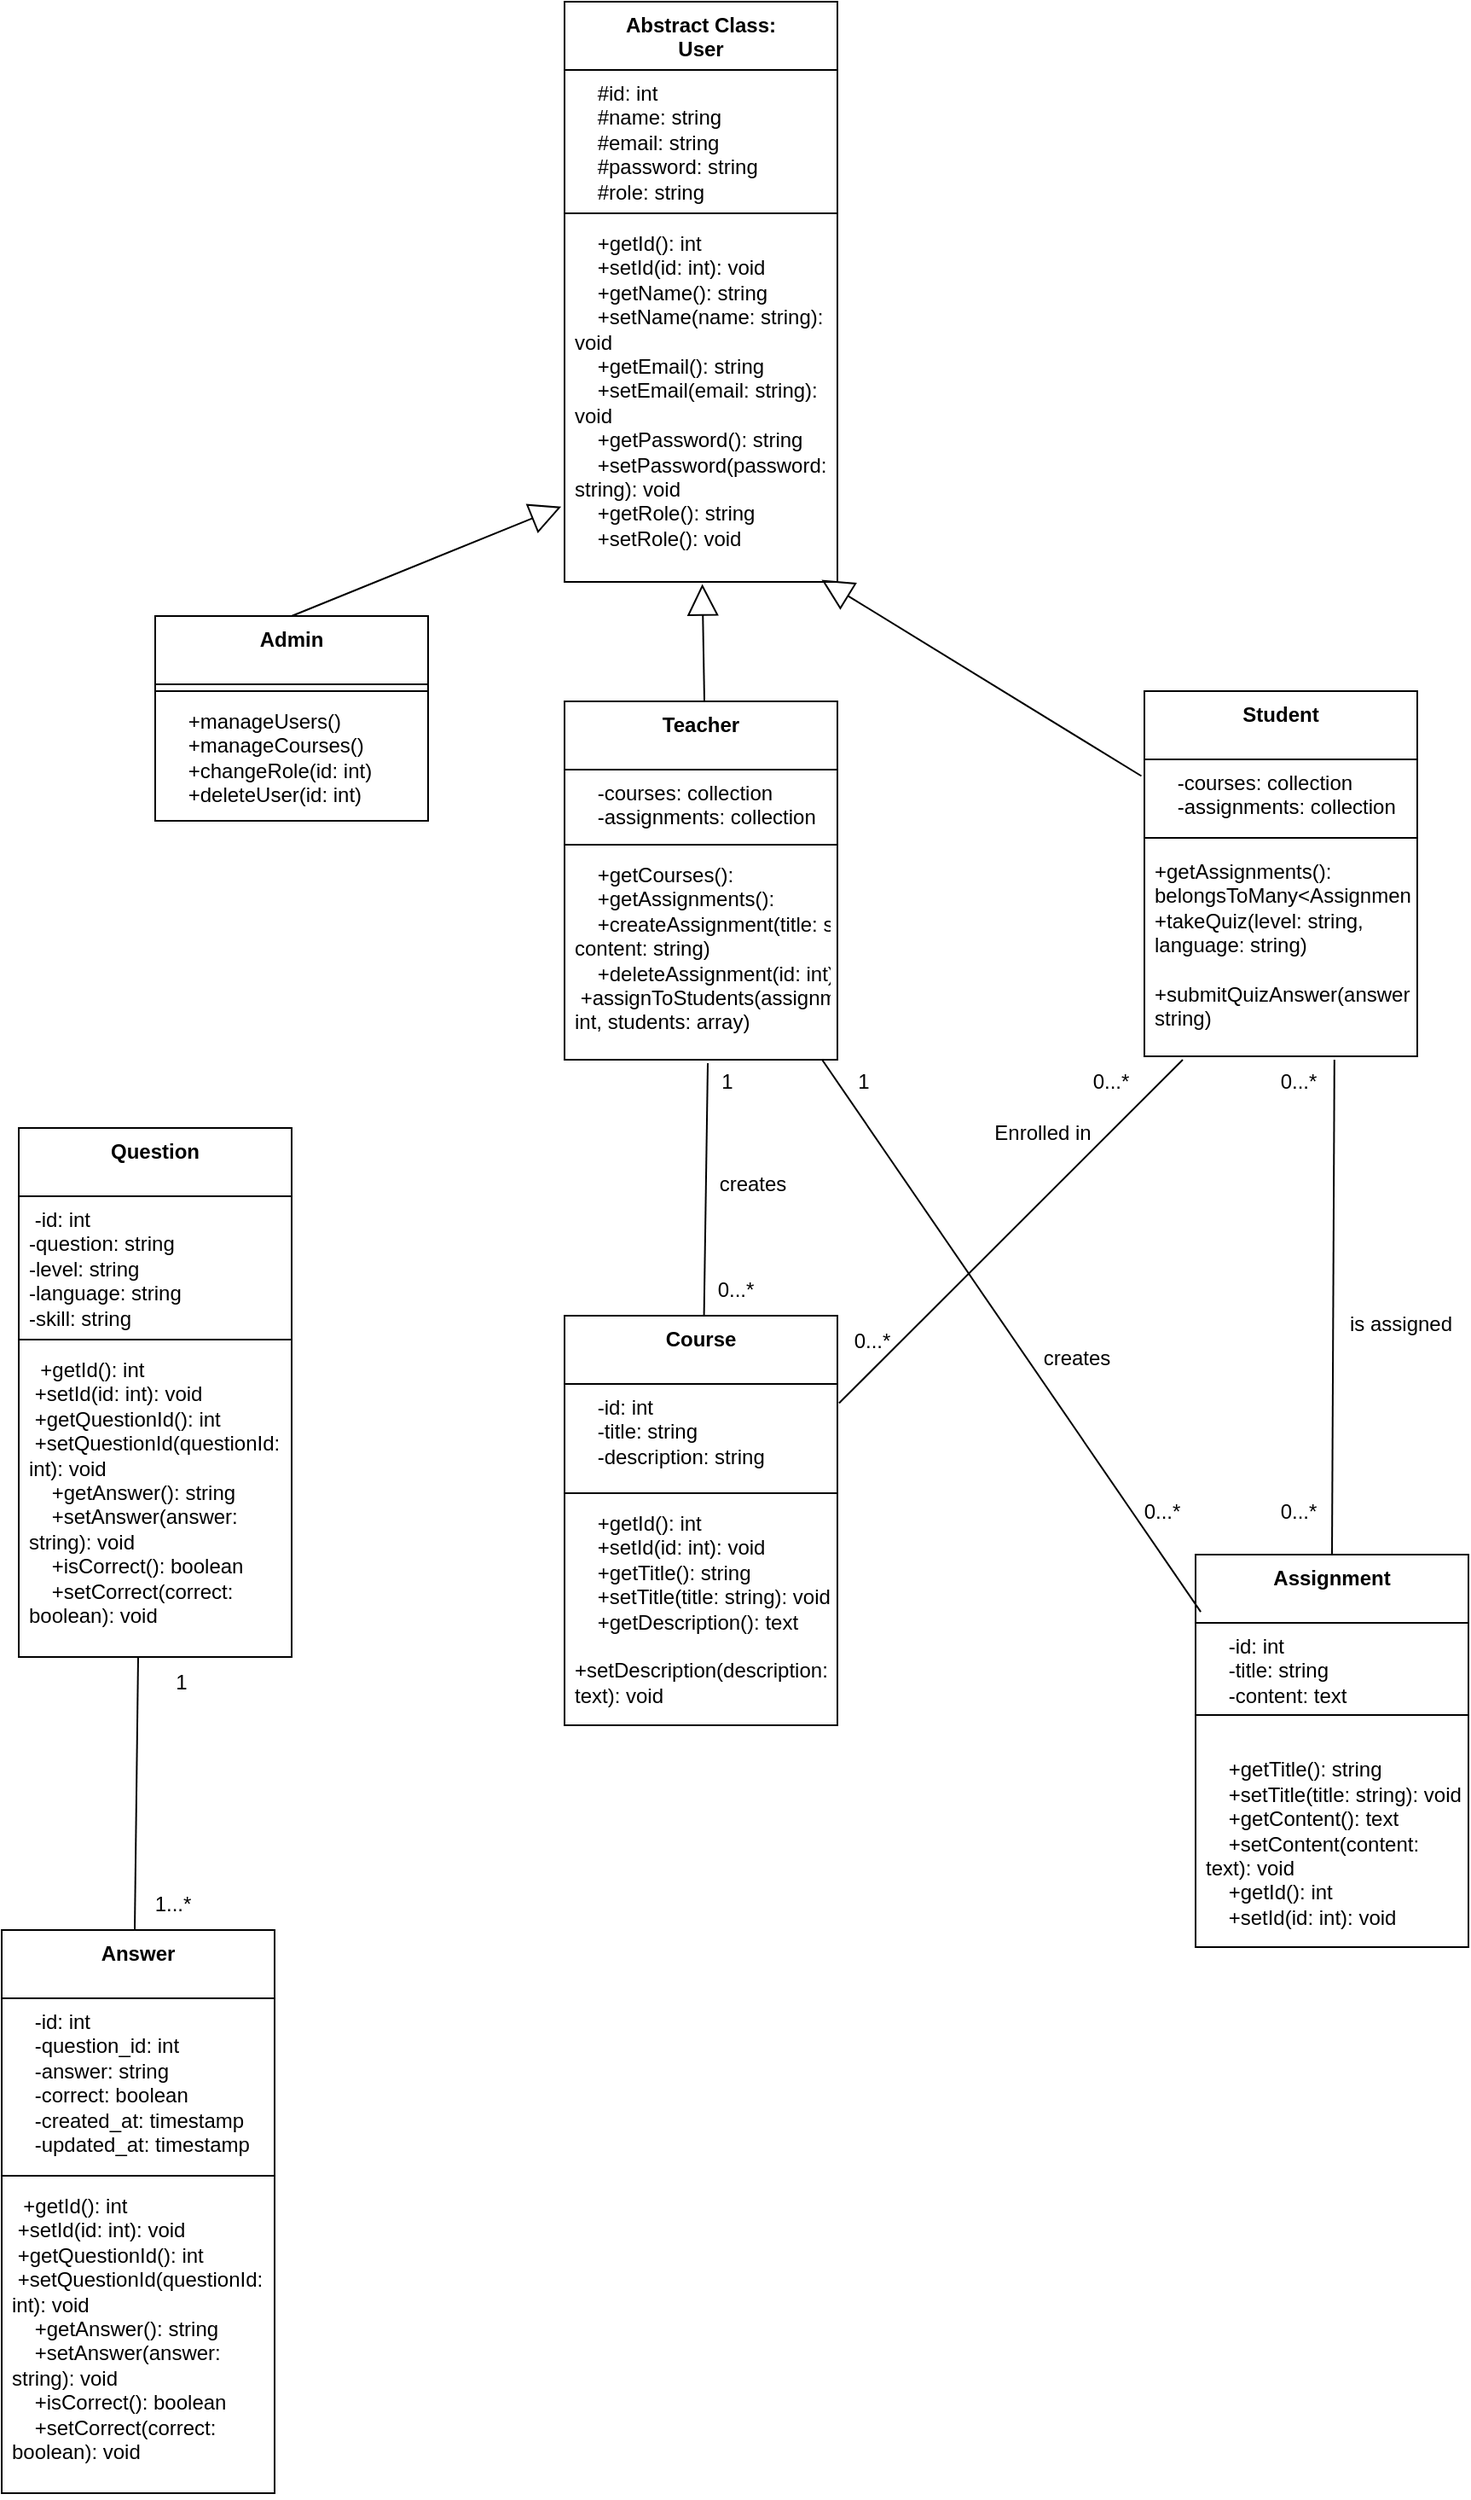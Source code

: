 <mxfile version="26.0.16">
  <diagram id="C5RBs43oDa-KdzZeNtuy" name="Page-1">
    <mxGraphModel dx="2607" dy="1520" grid="1" gridSize="10" guides="1" tooltips="1" connect="1" arrows="1" fold="1" page="1" pageScale="1" pageWidth="1654" pageHeight="2336" math="0" shadow="0">
      <root>
        <mxCell id="WIyWlLk6GJQsqaUBKTNV-0" />
        <mxCell id="WIyWlLk6GJQsqaUBKTNV-1" parent="WIyWlLk6GJQsqaUBKTNV-0" />
        <mxCell id="FCRwLtAqivfEXj3RPyWo-0" value="Abstract Class:&lt;div&gt;User&lt;/div&gt;" style="swimlane;fontStyle=1;align=center;verticalAlign=top;childLayout=stackLayout;horizontal=1;startSize=40;horizontalStack=0;resizeParent=1;resizeParentMax=0;resizeLast=0;collapsible=1;marginBottom=0;whiteSpace=wrap;html=1;" parent="WIyWlLk6GJQsqaUBKTNV-1" vertex="1">
          <mxGeometry x="390" y="30" width="160" height="340" as="geometry" />
        </mxCell>
        <mxCell id="FCRwLtAqivfEXj3RPyWo-1" value="&lt;div&gt;&amp;nbsp; &amp;nbsp; #id: int&lt;/div&gt;&lt;div&gt;&amp;nbsp; &amp;nbsp; #name: string&lt;/div&gt;&lt;div&gt;&amp;nbsp; &amp;nbsp; #email: string&lt;/div&gt;&lt;div&gt;&amp;nbsp; &amp;nbsp; #password: string&lt;/div&gt;&lt;div&gt;&amp;nbsp; &amp;nbsp; #role: string&lt;/div&gt;" style="text;strokeColor=none;fillColor=none;align=left;verticalAlign=top;spacingLeft=4;spacingRight=4;overflow=hidden;rotatable=0;points=[[0,0.5],[1,0.5]];portConstraint=eastwest;whiteSpace=wrap;html=1;" parent="FCRwLtAqivfEXj3RPyWo-0" vertex="1">
          <mxGeometry y="40" width="160" height="80" as="geometry" />
        </mxCell>
        <mxCell id="FCRwLtAqivfEXj3RPyWo-2" value="" style="line;strokeWidth=1;fillColor=none;align=left;verticalAlign=middle;spacingTop=-1;spacingLeft=3;spacingRight=3;rotatable=0;labelPosition=right;points=[];portConstraint=eastwest;strokeColor=inherit;" parent="FCRwLtAqivfEXj3RPyWo-0" vertex="1">
          <mxGeometry y="120" width="160" height="8" as="geometry" />
        </mxCell>
        <mxCell id="FCRwLtAqivfEXj3RPyWo-3" value="&lt;div&gt;&amp;nbsp; &amp;nbsp; +getId(): int&lt;/div&gt;&lt;div&gt;&amp;nbsp; &amp;nbsp; +setId(id: int): void&lt;/div&gt;&lt;div&gt;&amp;nbsp; &amp;nbsp; +getName(): string&lt;/div&gt;&lt;div&gt;&amp;nbsp; &amp;nbsp; +setName(name: string): void&lt;/div&gt;&lt;div&gt;&amp;nbsp; &amp;nbsp; +getEmail(): string&lt;/div&gt;&lt;div&gt;&amp;nbsp; &amp;nbsp; +setEmail(email: string): void&lt;/div&gt;&lt;div&gt;&amp;nbsp; &amp;nbsp; +getPassword(): string&lt;/div&gt;&lt;div&gt;&amp;nbsp; &amp;nbsp; +setPassword(password: string): void&lt;/div&gt;&lt;div&gt;&amp;nbsp; &amp;nbsp; +getRole(): string&lt;/div&gt;&lt;div&gt;&amp;nbsp; &amp;nbsp; +setRole(): void&lt;/div&gt;" style="text;strokeColor=none;fillColor=none;align=left;verticalAlign=top;spacingLeft=4;spacingRight=4;overflow=hidden;rotatable=0;points=[[0,0.5],[1,0.5]];portConstraint=eastwest;whiteSpace=wrap;html=1;" parent="FCRwLtAqivfEXj3RPyWo-0" vertex="1">
          <mxGeometry y="128" width="160" height="212" as="geometry" />
        </mxCell>
        <mxCell id="FCRwLtAqivfEXj3RPyWo-5" value="Admin" style="swimlane;fontStyle=1;align=center;verticalAlign=top;childLayout=stackLayout;horizontal=1;startSize=40;horizontalStack=0;resizeParent=1;resizeParentMax=0;resizeLast=0;collapsible=1;marginBottom=0;whiteSpace=wrap;html=1;" parent="WIyWlLk6GJQsqaUBKTNV-1" vertex="1">
          <mxGeometry x="150" y="390" width="160" height="120" as="geometry" />
        </mxCell>
        <mxCell id="FCRwLtAqivfEXj3RPyWo-7" value="" style="line;strokeWidth=1;fillColor=none;align=left;verticalAlign=middle;spacingTop=-1;spacingLeft=3;spacingRight=3;rotatable=0;labelPosition=right;points=[];portConstraint=eastwest;strokeColor=inherit;" parent="FCRwLtAqivfEXj3RPyWo-5" vertex="1">
          <mxGeometry y="40" width="160" height="8" as="geometry" />
        </mxCell>
        <mxCell id="FCRwLtAqivfEXj3RPyWo-8" value="&lt;div&gt;&amp;nbsp; &amp;nbsp; +manageUsers()&lt;/div&gt;&lt;div&gt;&amp;nbsp; &amp;nbsp; +manageCourses()&lt;/div&gt;&lt;div&gt;&amp;nbsp; &amp;nbsp; +changeRole(id: int)&lt;/div&gt;&lt;div&gt;&amp;nbsp; &amp;nbsp; +deleteUser(id: int)&lt;/div&gt;" style="text;strokeColor=none;fillColor=none;align=left;verticalAlign=top;spacingLeft=4;spacingRight=4;overflow=hidden;rotatable=0;points=[[0,0.5],[1,0.5]];portConstraint=eastwest;whiteSpace=wrap;html=1;" parent="FCRwLtAqivfEXj3RPyWo-5" vertex="1">
          <mxGeometry y="48" width="160" height="72" as="geometry" />
        </mxCell>
        <mxCell id="FCRwLtAqivfEXj3RPyWo-9" value="" style="endArrow=block;endSize=16;endFill=0;html=1;rounded=0;entryX=-0.012;entryY=0.792;entryDx=0;entryDy=0;entryPerimeter=0;exitX=0.5;exitY=0;exitDx=0;exitDy=0;" parent="WIyWlLk6GJQsqaUBKTNV-1" source="FCRwLtAqivfEXj3RPyWo-5" target="FCRwLtAqivfEXj3RPyWo-3" edge="1">
          <mxGeometry width="160" relative="1" as="geometry">
            <mxPoint x="170" y="480" as="sourcePoint" />
            <mxPoint x="330" y="480" as="targetPoint" />
          </mxGeometry>
        </mxCell>
        <mxCell id="FCRwLtAqivfEXj3RPyWo-26" value="Course" style="swimlane;fontStyle=1;align=center;verticalAlign=top;childLayout=stackLayout;horizontal=1;startSize=40;horizontalStack=0;resizeParent=1;resizeParentMax=0;resizeLast=0;collapsible=1;marginBottom=0;whiteSpace=wrap;html=1;" parent="WIyWlLk6GJQsqaUBKTNV-1" vertex="1">
          <mxGeometry x="390" y="800" width="160" height="240" as="geometry" />
        </mxCell>
        <mxCell id="FCRwLtAqivfEXj3RPyWo-27" value="&lt;div&gt;&amp;nbsp; &amp;nbsp; -id: int&lt;/div&gt;&lt;div&gt;&amp;nbsp; &amp;nbsp; -title: string&lt;/div&gt;&lt;div&gt;&amp;nbsp; &amp;nbsp; -description: string&lt;/div&gt;" style="text;strokeColor=none;fillColor=none;align=left;verticalAlign=top;spacingLeft=4;spacingRight=4;overflow=hidden;rotatable=0;points=[[0,0.5],[1,0.5]];portConstraint=eastwest;whiteSpace=wrap;html=1;" parent="FCRwLtAqivfEXj3RPyWo-26" vertex="1">
          <mxGeometry y="40" width="160" height="60" as="geometry" />
        </mxCell>
        <mxCell id="FCRwLtAqivfEXj3RPyWo-28" value="" style="line;strokeWidth=1;fillColor=none;align=left;verticalAlign=middle;spacingTop=-1;spacingLeft=3;spacingRight=3;rotatable=0;labelPosition=right;points=[];portConstraint=eastwest;strokeColor=inherit;" parent="FCRwLtAqivfEXj3RPyWo-26" vertex="1">
          <mxGeometry y="100" width="160" height="8" as="geometry" />
        </mxCell>
        <mxCell id="FCRwLtAqivfEXj3RPyWo-29" value="&lt;div&gt;&amp;nbsp; &amp;nbsp; +getId(): int&lt;/div&gt;&lt;div&gt;&amp;nbsp; &amp;nbsp; +setId(id: int): void&lt;/div&gt;&lt;div&gt;&amp;nbsp; &amp;nbsp; +getTitle(): string&lt;/div&gt;&lt;div&gt;&amp;nbsp; &amp;nbsp; +setTitle(title: string): void&lt;/div&gt;&lt;div&gt;&amp;nbsp; &amp;nbsp; +getDescription(): text&lt;/div&gt;&lt;div&gt;&amp;nbsp; &amp;nbsp; +setDescription(description: text): void&lt;/div&gt;&lt;div&gt;&lt;br&gt;&lt;/div&gt;" style="text;strokeColor=none;fillColor=none;align=left;verticalAlign=top;spacingLeft=4;spacingRight=4;overflow=hidden;rotatable=0;points=[[0,0.5],[1,0.5]];portConstraint=eastwest;whiteSpace=wrap;html=1;" parent="FCRwLtAqivfEXj3RPyWo-26" vertex="1">
          <mxGeometry y="108" width="160" height="132" as="geometry" />
        </mxCell>
        <mxCell id="FCRwLtAqivfEXj3RPyWo-32" value="" style="endArrow=none;html=1;rounded=0;exitX=0.525;exitY=1.016;exitDx=0;exitDy=0;exitPerimeter=0;" parent="WIyWlLk6GJQsqaUBKTNV-1" source="FCRwLtAqivfEXj3RPyWo-71" target="FCRwLtAqivfEXj3RPyWo-26" edge="1">
          <mxGeometry width="50" height="50" relative="1" as="geometry">
            <mxPoint x="465" y="710" as="sourcePoint" />
            <mxPoint x="535" y="760" as="targetPoint" />
          </mxGeometry>
        </mxCell>
        <mxCell id="FCRwLtAqivfEXj3RPyWo-33" value="creates" style="text;html=1;align=center;verticalAlign=middle;resizable=0;points=[];autosize=1;strokeColor=none;fillColor=none;" parent="WIyWlLk6GJQsqaUBKTNV-1" vertex="1">
          <mxGeometry x="470" y="708" width="60" height="30" as="geometry" />
        </mxCell>
        <mxCell id="FCRwLtAqivfEXj3RPyWo-36" value="0...*" style="text;html=1;align=center;verticalAlign=middle;resizable=0;points=[];autosize=1;strokeColor=none;fillColor=none;" parent="WIyWlLk6GJQsqaUBKTNV-1" vertex="1">
          <mxGeometry x="470" y="770" width="40" height="30" as="geometry" />
        </mxCell>
        <mxCell id="FCRwLtAqivfEXj3RPyWo-37" value="" style="endArrow=none;html=1;rounded=0;exitX=0.25;exitY=1;exitDx=0;exitDy=0;exitPerimeter=0;entryX=1.006;entryY=0.188;entryDx=0;entryDy=0;entryPerimeter=0;" parent="WIyWlLk6GJQsqaUBKTNV-1" target="FCRwLtAqivfEXj3RPyWo-27" edge="1">
          <mxGeometry width="50" height="50" relative="1" as="geometry">
            <mxPoint x="752.5" y="650" as="sourcePoint" />
            <mxPoint x="552" y="820" as="targetPoint" />
          </mxGeometry>
        </mxCell>
        <mxCell id="FCRwLtAqivfEXj3RPyWo-38" value="0...*" style="text;html=1;align=center;verticalAlign=middle;resizable=0;points=[];autosize=1;strokeColor=none;fillColor=none;" parent="WIyWlLk6GJQsqaUBKTNV-1" vertex="1">
          <mxGeometry x="690" y="648" width="40" height="30" as="geometry" />
        </mxCell>
        <mxCell id="FCRwLtAqivfEXj3RPyWo-39" value="0...*" style="text;html=1;align=center;verticalAlign=middle;resizable=0;points=[];autosize=1;strokeColor=none;fillColor=none;" parent="WIyWlLk6GJQsqaUBKTNV-1" vertex="1">
          <mxGeometry x="550" y="800" width="40" height="30" as="geometry" />
        </mxCell>
        <mxCell id="FCRwLtAqivfEXj3RPyWo-40" value="Enrolled in" style="text;html=1;align=center;verticalAlign=middle;resizable=0;points=[];autosize=1;strokeColor=none;fillColor=none;" parent="WIyWlLk6GJQsqaUBKTNV-1" vertex="1">
          <mxGeometry x="630" y="678" width="80" height="30" as="geometry" />
        </mxCell>
        <mxCell id="FCRwLtAqivfEXj3RPyWo-42" value="Assignment" style="swimlane;fontStyle=1;align=center;verticalAlign=top;childLayout=stackLayout;horizontal=1;startSize=40;horizontalStack=0;resizeParent=1;resizeParentMax=0;resizeLast=0;collapsible=1;marginBottom=0;whiteSpace=wrap;html=1;" parent="WIyWlLk6GJQsqaUBKTNV-1" vertex="1">
          <mxGeometry x="760" y="940" width="160" height="230" as="geometry" />
        </mxCell>
        <mxCell id="FCRwLtAqivfEXj3RPyWo-43" value="&lt;div&gt;&amp;nbsp; &amp;nbsp; -id: int&lt;/div&gt;&lt;div&gt;&amp;nbsp; &amp;nbsp; -title: string&lt;/div&gt;&lt;div&gt;&amp;nbsp; &amp;nbsp; -content: text&lt;/div&gt;" style="text;strokeColor=none;fillColor=none;align=left;verticalAlign=top;spacingLeft=4;spacingRight=4;overflow=hidden;rotatable=0;points=[[0,0.5],[1,0.5]];portConstraint=eastwest;whiteSpace=wrap;html=1;" parent="FCRwLtAqivfEXj3RPyWo-42" vertex="1">
          <mxGeometry y="40" width="160" height="50" as="geometry" />
        </mxCell>
        <mxCell id="FCRwLtAqivfEXj3RPyWo-44" value="" style="line;strokeWidth=1;fillColor=none;align=left;verticalAlign=middle;spacingTop=-1;spacingLeft=3;spacingRight=3;rotatable=0;labelPosition=right;points=[];portConstraint=eastwest;strokeColor=inherit;" parent="FCRwLtAqivfEXj3RPyWo-42" vertex="1">
          <mxGeometry y="90" width="160" height="8" as="geometry" />
        </mxCell>
        <mxCell id="FCRwLtAqivfEXj3RPyWo-45" value="&lt;div&gt;&lt;br&gt;&lt;/div&gt;&lt;div&gt;&amp;nbsp; &amp;nbsp; +getTitle(): string&lt;/div&gt;&lt;div&gt;&amp;nbsp; &amp;nbsp; +setTitle(title: string): void&lt;/div&gt;&lt;div&gt;&amp;nbsp; &amp;nbsp; +getContent(): text&lt;/div&gt;&lt;div&gt;&amp;nbsp; &amp;nbsp; +setContent(content: text): void&lt;/div&gt;&lt;div&gt;&lt;div&gt;&amp;nbsp; &amp;nbsp; +getId(): int&lt;/div&gt;&lt;div&gt;&amp;nbsp; &amp;nbsp; +setId(id: int): void&lt;/div&gt;&lt;/div&gt;" style="text;strokeColor=none;fillColor=none;align=left;verticalAlign=top;spacingLeft=4;spacingRight=4;overflow=hidden;rotatable=0;points=[[0,0.5],[1,0.5]];portConstraint=eastwest;whiteSpace=wrap;html=1;" parent="FCRwLtAqivfEXj3RPyWo-42" vertex="1">
          <mxGeometry y="98" width="160" height="132" as="geometry" />
        </mxCell>
        <mxCell id="FCRwLtAqivfEXj3RPyWo-46" value="" style="endArrow=none;html=1;rounded=0;exitX=0.773;exitY=1;exitDx=0;exitDy=0;exitPerimeter=0;entryX=0.5;entryY=0;entryDx=0;entryDy=0;" parent="WIyWlLk6GJQsqaUBKTNV-1" target="FCRwLtAqivfEXj3RPyWo-42" edge="1">
          <mxGeometry width="50" height="50" relative="1" as="geometry">
            <mxPoint x="841.41" y="650" as="sourcePoint" />
            <mxPoint x="640" y="855" as="targetPoint" />
          </mxGeometry>
        </mxCell>
        <mxCell id="FCRwLtAqivfEXj3RPyWo-47" value="0...*" style="text;html=1;align=center;verticalAlign=middle;resizable=0;points=[];autosize=1;strokeColor=none;fillColor=none;" parent="WIyWlLk6GJQsqaUBKTNV-1" vertex="1">
          <mxGeometry x="800" y="648" width="40" height="30" as="geometry" />
        </mxCell>
        <mxCell id="FCRwLtAqivfEXj3RPyWo-48" value="0...*" style="text;html=1;align=center;verticalAlign=middle;resizable=0;points=[];autosize=1;strokeColor=none;fillColor=none;" parent="WIyWlLk6GJQsqaUBKTNV-1" vertex="1">
          <mxGeometry x="800" y="900" width="40" height="30" as="geometry" />
        </mxCell>
        <mxCell id="FCRwLtAqivfEXj3RPyWo-49" value="is assigned" style="text;html=1;align=center;verticalAlign=middle;resizable=0;points=[];autosize=1;strokeColor=none;fillColor=none;" parent="WIyWlLk6GJQsqaUBKTNV-1" vertex="1">
          <mxGeometry x="840" y="790" width="80" height="30" as="geometry" />
        </mxCell>
        <mxCell id="FCRwLtAqivfEXj3RPyWo-51" value="creates" style="text;html=1;align=center;verticalAlign=middle;resizable=0;points=[];autosize=1;strokeColor=none;fillColor=none;" parent="WIyWlLk6GJQsqaUBKTNV-1" vertex="1">
          <mxGeometry x="660" y="810" width="60" height="30" as="geometry" />
        </mxCell>
        <mxCell id="FCRwLtAqivfEXj3RPyWo-52" value="" style="endArrow=none;html=1;rounded=0;exitX=0.944;exitY=1;exitDx=0;exitDy=0;exitPerimeter=0;entryX=0.019;entryY=0.146;entryDx=0;entryDy=0;entryPerimeter=0;" parent="WIyWlLk6GJQsqaUBKTNV-1" source="FCRwLtAqivfEXj3RPyWo-71" target="FCRwLtAqivfEXj3RPyWo-42" edge="1">
          <mxGeometry width="50" height="50" relative="1" as="geometry">
            <mxPoint x="520.08" y="608.902" as="sourcePoint" />
            <mxPoint x="760" y="990" as="targetPoint" />
          </mxGeometry>
        </mxCell>
        <mxCell id="FCRwLtAqivfEXj3RPyWo-53" value="0...*" style="text;html=1;align=center;verticalAlign=middle;resizable=0;points=[];autosize=1;strokeColor=none;fillColor=none;" parent="WIyWlLk6GJQsqaUBKTNV-1" vertex="1">
          <mxGeometry x="720" y="900" width="40" height="30" as="geometry" />
        </mxCell>
        <mxCell id="FCRwLtAqivfEXj3RPyWo-68" value="Teacher" style="swimlane;fontStyle=1;align=center;verticalAlign=top;childLayout=stackLayout;horizontal=1;startSize=40;horizontalStack=0;resizeParent=1;resizeParentMax=0;resizeLast=0;collapsible=1;marginBottom=0;whiteSpace=wrap;html=1;" parent="WIyWlLk6GJQsqaUBKTNV-1" vertex="1">
          <mxGeometry x="390" y="440" width="160" height="210" as="geometry" />
        </mxCell>
        <mxCell id="FCRwLtAqivfEXj3RPyWo-69" value="&lt;div&gt;&amp;nbsp; &amp;nbsp; -courses: collection&lt;/div&gt;&lt;div&gt;&amp;nbsp; &amp;nbsp; -assignments: collection&lt;/div&gt;" style="text;strokeColor=none;fillColor=none;align=left;verticalAlign=top;spacingLeft=4;spacingRight=4;overflow=hidden;rotatable=0;points=[[0,0.5],[1,0.5]];portConstraint=eastwest;whiteSpace=wrap;html=1;" parent="FCRwLtAqivfEXj3RPyWo-68" vertex="1">
          <mxGeometry y="40" width="160" height="40" as="geometry" />
        </mxCell>
        <mxCell id="FCRwLtAqivfEXj3RPyWo-70" value="" style="line;strokeWidth=1;fillColor=none;align=left;verticalAlign=middle;spacingTop=-1;spacingLeft=3;spacingRight=3;rotatable=0;labelPosition=right;points=[];portConstraint=eastwest;strokeColor=inherit;" parent="FCRwLtAqivfEXj3RPyWo-68" vertex="1">
          <mxGeometry y="80" width="160" height="8" as="geometry" />
        </mxCell>
        <mxCell id="FCRwLtAqivfEXj3RPyWo-71" value="&lt;div&gt;&amp;nbsp; &amp;nbsp; +getCourses():&amp;nbsp;&lt;span style=&quot;background-color: transparent; color: light-dark(rgb(0, 0, 0), rgb(255, 255, 255));&quot;&gt;&amp;nbsp; &amp;nbsp;&amp;nbsp;&lt;/span&gt;&lt;/div&gt;&lt;div&gt;&amp;nbsp; &amp;nbsp; +getAssignments():&amp;nbsp;&lt;/div&gt;&lt;div&gt;&amp;nbsp; &amp;nbsp; +createAssignment(title: string, content: string)&lt;/div&gt;&lt;div&gt;&amp;nbsp; &amp;nbsp; +deleteAssignment(id: int)&lt;/div&gt;&lt;div&gt;&amp;nbsp;+assignToStudents(assignmentId: int, students: array)&lt;/div&gt;" style="text;strokeColor=none;fillColor=none;align=left;verticalAlign=top;spacingLeft=4;spacingRight=4;overflow=hidden;rotatable=0;points=[[0,0.5],[1,0.5]];portConstraint=eastwest;whiteSpace=wrap;html=1;" parent="FCRwLtAqivfEXj3RPyWo-68" vertex="1">
          <mxGeometry y="88" width="160" height="122" as="geometry" />
        </mxCell>
        <mxCell id="FCRwLtAqivfEXj3RPyWo-74" value="Student" style="swimlane;fontStyle=1;align=center;verticalAlign=top;childLayout=stackLayout;horizontal=1;startSize=40;horizontalStack=0;resizeParent=1;resizeParentMax=0;resizeLast=0;collapsible=1;marginBottom=0;whiteSpace=wrap;html=1;" parent="WIyWlLk6GJQsqaUBKTNV-1" vertex="1">
          <mxGeometry x="730" y="434" width="160" height="214" as="geometry" />
        </mxCell>
        <mxCell id="FCRwLtAqivfEXj3RPyWo-75" value="&lt;div&gt;&amp;nbsp; &amp;nbsp; -courses: collection&lt;/div&gt;&lt;div&gt;&amp;nbsp; &amp;nbsp; -assignments: collection&lt;/div&gt;" style="text;strokeColor=none;fillColor=none;align=left;verticalAlign=top;spacingLeft=4;spacingRight=4;overflow=hidden;rotatable=0;points=[[0,0.5],[1,0.5]];portConstraint=eastwest;whiteSpace=wrap;html=1;" parent="FCRwLtAqivfEXj3RPyWo-74" vertex="1">
          <mxGeometry y="40" width="160" height="40" as="geometry" />
        </mxCell>
        <mxCell id="FCRwLtAqivfEXj3RPyWo-76" value="" style="line;strokeWidth=1;fillColor=none;align=left;verticalAlign=middle;spacingTop=-1;spacingLeft=3;spacingRight=3;rotatable=0;labelPosition=right;points=[];portConstraint=eastwest;strokeColor=inherit;" parent="FCRwLtAqivfEXj3RPyWo-74" vertex="1">
          <mxGeometry y="80" width="160" height="12" as="geometry" />
        </mxCell>
        <mxCell id="FCRwLtAqivfEXj3RPyWo-77" value="&lt;div&gt;&lt;span style=&quot;background-color: transparent; color: light-dark(rgb(0, 0, 0), rgb(255, 255, 255));&quot;&gt;+getAssignments(): belongsToMany&amp;lt;Assignment&amp;gt;&lt;/span&gt;&lt;/div&gt;&lt;div&gt;&lt;span style=&quot;background-color: transparent; color: light-dark(rgb(0, 0, 0), rgb(255, 255, 255));&quot;&gt;+takeQuiz(level: string, language: string)&lt;/span&gt;&lt;/div&gt;&lt;div&gt;&amp;nbsp; &amp;nbsp; +submitQuizAnswer(answer: string)&lt;/div&gt;" style="text;strokeColor=none;fillColor=none;align=left;verticalAlign=top;spacingLeft=4;spacingRight=4;overflow=hidden;rotatable=0;points=[[0,0.5],[1,0.5]];portConstraint=eastwest;whiteSpace=wrap;html=1;" parent="FCRwLtAqivfEXj3RPyWo-74" vertex="1">
          <mxGeometry y="92" width="160" height="122" as="geometry" />
        </mxCell>
        <mxCell id="FCRwLtAqivfEXj3RPyWo-78" value="1" style="text;html=1;align=center;verticalAlign=middle;resizable=0;points=[];autosize=1;strokeColor=none;fillColor=none;" parent="WIyWlLk6GJQsqaUBKTNV-1" vertex="1">
          <mxGeometry x="470" y="648" width="30" height="30" as="geometry" />
        </mxCell>
        <mxCell id="FCRwLtAqivfEXj3RPyWo-79" value="1" style="text;html=1;align=center;verticalAlign=middle;resizable=0;points=[];autosize=1;strokeColor=none;fillColor=none;" parent="WIyWlLk6GJQsqaUBKTNV-1" vertex="1">
          <mxGeometry x="550" y="648" width="30" height="30" as="geometry" />
        </mxCell>
        <mxCell id="FCRwLtAqivfEXj3RPyWo-84" value="Answer" style="swimlane;fontStyle=1;align=center;verticalAlign=top;childLayout=stackLayout;horizontal=1;startSize=40;horizontalStack=0;resizeParent=1;resizeParentMax=0;resizeLast=0;collapsible=1;marginBottom=0;whiteSpace=wrap;html=1;" parent="WIyWlLk6GJQsqaUBKTNV-1" vertex="1">
          <mxGeometry x="60" y="1160" width="160" height="330" as="geometry" />
        </mxCell>
        <mxCell id="FCRwLtAqivfEXj3RPyWo-85" value="&lt;div&gt;&amp;nbsp; &amp;nbsp; -id: int&lt;/div&gt;&lt;div&gt;&amp;nbsp; &amp;nbsp; -question_id: int&lt;/div&gt;&lt;div&gt;&amp;nbsp; &amp;nbsp; -answer: string&lt;/div&gt;&lt;div&gt;&amp;nbsp; &amp;nbsp; -correct: boolean&lt;/div&gt;&lt;div&gt;&amp;nbsp; &amp;nbsp; -created_at: timestamp&lt;/div&gt;&lt;div&gt;&amp;nbsp; &amp;nbsp; -updated_at: timestamp&lt;/div&gt;" style="text;strokeColor=none;fillColor=none;align=left;verticalAlign=top;spacingLeft=4;spacingRight=4;overflow=hidden;rotatable=0;points=[[0,0.5],[1,0.5]];portConstraint=eastwest;whiteSpace=wrap;html=1;" parent="FCRwLtAqivfEXj3RPyWo-84" vertex="1">
          <mxGeometry y="40" width="160" height="100" as="geometry" />
        </mxCell>
        <mxCell id="FCRwLtAqivfEXj3RPyWo-86" value="" style="line;strokeWidth=1;fillColor=none;align=left;verticalAlign=middle;spacingTop=-1;spacingLeft=3;spacingRight=3;rotatable=0;labelPosition=right;points=[];portConstraint=eastwest;strokeColor=inherit;" parent="FCRwLtAqivfEXj3RPyWo-84" vertex="1">
          <mxGeometry y="140" width="160" height="8" as="geometry" />
        </mxCell>
        <mxCell id="FCRwLtAqivfEXj3RPyWo-87" value="&lt;div&gt;&amp;nbsp; +getId(): int&lt;/div&gt;&lt;div&gt;&amp;nbsp;+setId(id: int): void&lt;/div&gt;&lt;div&gt;&amp;nbsp;+getQuestionId(): int&lt;/div&gt;&lt;div&gt;&amp;nbsp;+setQuestionId(questionId: int): void&lt;/div&gt;&lt;div&gt;&amp;nbsp; &amp;nbsp; +getAnswer(): string&lt;/div&gt;&lt;div&gt;&amp;nbsp; &amp;nbsp; +setAnswer(answer: string): void&lt;/div&gt;&lt;div&gt;&amp;nbsp; &amp;nbsp; +isCorrect(): boolean&lt;/div&gt;&lt;div&gt;&amp;nbsp; &amp;nbsp; +setCorrect(correct: boolean): void&lt;/div&gt;" style="text;strokeColor=none;fillColor=none;align=left;verticalAlign=top;spacingLeft=4;spacingRight=4;overflow=hidden;rotatable=0;points=[[0,0.5],[1,0.5]];portConstraint=eastwest;whiteSpace=wrap;html=1;" parent="FCRwLtAqivfEXj3RPyWo-84" vertex="1">
          <mxGeometry y="148" width="160" height="182" as="geometry" />
        </mxCell>
        <mxCell id="FCRwLtAqivfEXj3RPyWo-88" value="Question" style="swimlane;fontStyle=1;align=center;verticalAlign=top;childLayout=stackLayout;horizontal=1;startSize=40;horizontalStack=0;resizeParent=1;resizeParentMax=0;resizeLast=0;collapsible=1;marginBottom=0;whiteSpace=wrap;html=1;" parent="WIyWlLk6GJQsqaUBKTNV-1" vertex="1">
          <mxGeometry x="70" y="690" width="160" height="310" as="geometry" />
        </mxCell>
        <mxCell id="FCRwLtAqivfEXj3RPyWo-89" value="&lt;div&gt;&amp;nbsp;-id: int&lt;/div&gt;&lt;div&gt;-question: string&lt;/div&gt;&lt;div&gt;-level: string&lt;/div&gt;&lt;div&gt;-language: string&lt;/div&gt;&lt;div&gt;&lt;span style=&quot;background-color: transparent; color: light-dark(rgb(0, 0, 0), rgb(255, 255, 255));&quot;&gt;-skill: string&lt;/span&gt;&lt;/div&gt;" style="text;strokeColor=none;fillColor=none;align=left;verticalAlign=top;spacingLeft=4;spacingRight=4;overflow=hidden;rotatable=0;points=[[0,0.5],[1,0.5]];portConstraint=eastwest;whiteSpace=wrap;html=1;" parent="FCRwLtAqivfEXj3RPyWo-88" vertex="1">
          <mxGeometry y="40" width="160" height="80" as="geometry" />
        </mxCell>
        <mxCell id="FCRwLtAqivfEXj3RPyWo-90" value="" style="line;strokeWidth=1;fillColor=none;align=left;verticalAlign=middle;spacingTop=-1;spacingLeft=3;spacingRight=3;rotatable=0;labelPosition=right;points=[];portConstraint=eastwest;strokeColor=inherit;" parent="FCRwLtAqivfEXj3RPyWo-88" vertex="1">
          <mxGeometry y="120" width="160" height="8" as="geometry" />
        </mxCell>
        <mxCell id="FCRwLtAqivfEXj3RPyWo-91" value="&lt;div&gt;&amp;nbsp; +getId(): int&lt;/div&gt;&lt;div&gt;&amp;nbsp;+setId(id: int): void&lt;/div&gt;&lt;div&gt;&amp;nbsp;+getQuestionId(): int&lt;/div&gt;&lt;div&gt;&amp;nbsp;+setQuestionId(questionId: int): void&lt;/div&gt;&lt;div&gt;&amp;nbsp; &amp;nbsp; +getAnswer(): string&lt;/div&gt;&lt;div&gt;&amp;nbsp; &amp;nbsp; +setAnswer(answer: string): void&lt;/div&gt;&lt;div&gt;&amp;nbsp; &amp;nbsp; +isCorrect(): boolean&lt;/div&gt;&lt;div&gt;&amp;nbsp; &amp;nbsp; +setCorrect(correct: boolean): void&lt;/div&gt;" style="text;strokeColor=none;fillColor=none;align=left;verticalAlign=top;spacingLeft=4;spacingRight=4;overflow=hidden;rotatable=0;points=[[0,0.5],[1,0.5]];portConstraint=eastwest;whiteSpace=wrap;html=1;" parent="FCRwLtAqivfEXj3RPyWo-88" vertex="1">
          <mxGeometry y="128" width="160" height="182" as="geometry" />
        </mxCell>
        <mxCell id="FCRwLtAqivfEXj3RPyWo-94" value="1...*" style="text;html=1;align=center;verticalAlign=middle;resizable=0;points=[];autosize=1;strokeColor=none;fillColor=none;" parent="WIyWlLk6GJQsqaUBKTNV-1" vertex="1">
          <mxGeometry x="140" y="1130" width="40" height="30" as="geometry" />
        </mxCell>
        <mxCell id="CL3-1n6owSuVRHUvZljF-5" value="" style="endArrow=block;endSize=16;endFill=0;html=1;rounded=0;entryX=0.505;entryY=1.006;entryDx=0;entryDy=0;entryPerimeter=0;exitX=0.5;exitY=0;exitDx=0;exitDy=0;" edge="1" parent="WIyWlLk6GJQsqaUBKTNV-1" target="FCRwLtAqivfEXj3RPyWo-3">
          <mxGeometry width="160" relative="1" as="geometry">
            <mxPoint x="472" y="440" as="sourcePoint" />
            <mxPoint x="630" y="376" as="targetPoint" />
          </mxGeometry>
        </mxCell>
        <mxCell id="CL3-1n6owSuVRHUvZljF-6" value="" style="endArrow=block;endSize=16;endFill=0;html=1;rounded=0;entryX=0.942;entryY=0.994;entryDx=0;entryDy=0;entryPerimeter=0;exitX=-0.011;exitY=0.244;exitDx=0;exitDy=0;exitPerimeter=0;" edge="1" parent="WIyWlLk6GJQsqaUBKTNV-1" source="FCRwLtAqivfEXj3RPyWo-75" target="FCRwLtAqivfEXj3RPyWo-3">
          <mxGeometry width="160" relative="1" as="geometry">
            <mxPoint x="751" y="434" as="sourcePoint" />
            <mxPoint x="750" y="365" as="targetPoint" />
          </mxGeometry>
        </mxCell>
        <mxCell id="CL3-1n6owSuVRHUvZljF-7" value="1" style="text;html=1;align=center;verticalAlign=middle;resizable=0;points=[];autosize=1;strokeColor=none;fillColor=none;" vertex="1" parent="WIyWlLk6GJQsqaUBKTNV-1">
          <mxGeometry x="150" y="1000" width="30" height="30" as="geometry" />
        </mxCell>
        <mxCell id="CL3-1n6owSuVRHUvZljF-9" value="" style="endArrow=none;html=1;rounded=0;" edge="1" parent="WIyWlLk6GJQsqaUBKTNV-1">
          <mxGeometry width="50" height="50" relative="1" as="geometry">
            <mxPoint x="140" y="1000" as="sourcePoint" />
            <mxPoint x="138" y="1160" as="targetPoint" />
          </mxGeometry>
        </mxCell>
      </root>
    </mxGraphModel>
  </diagram>
</mxfile>
